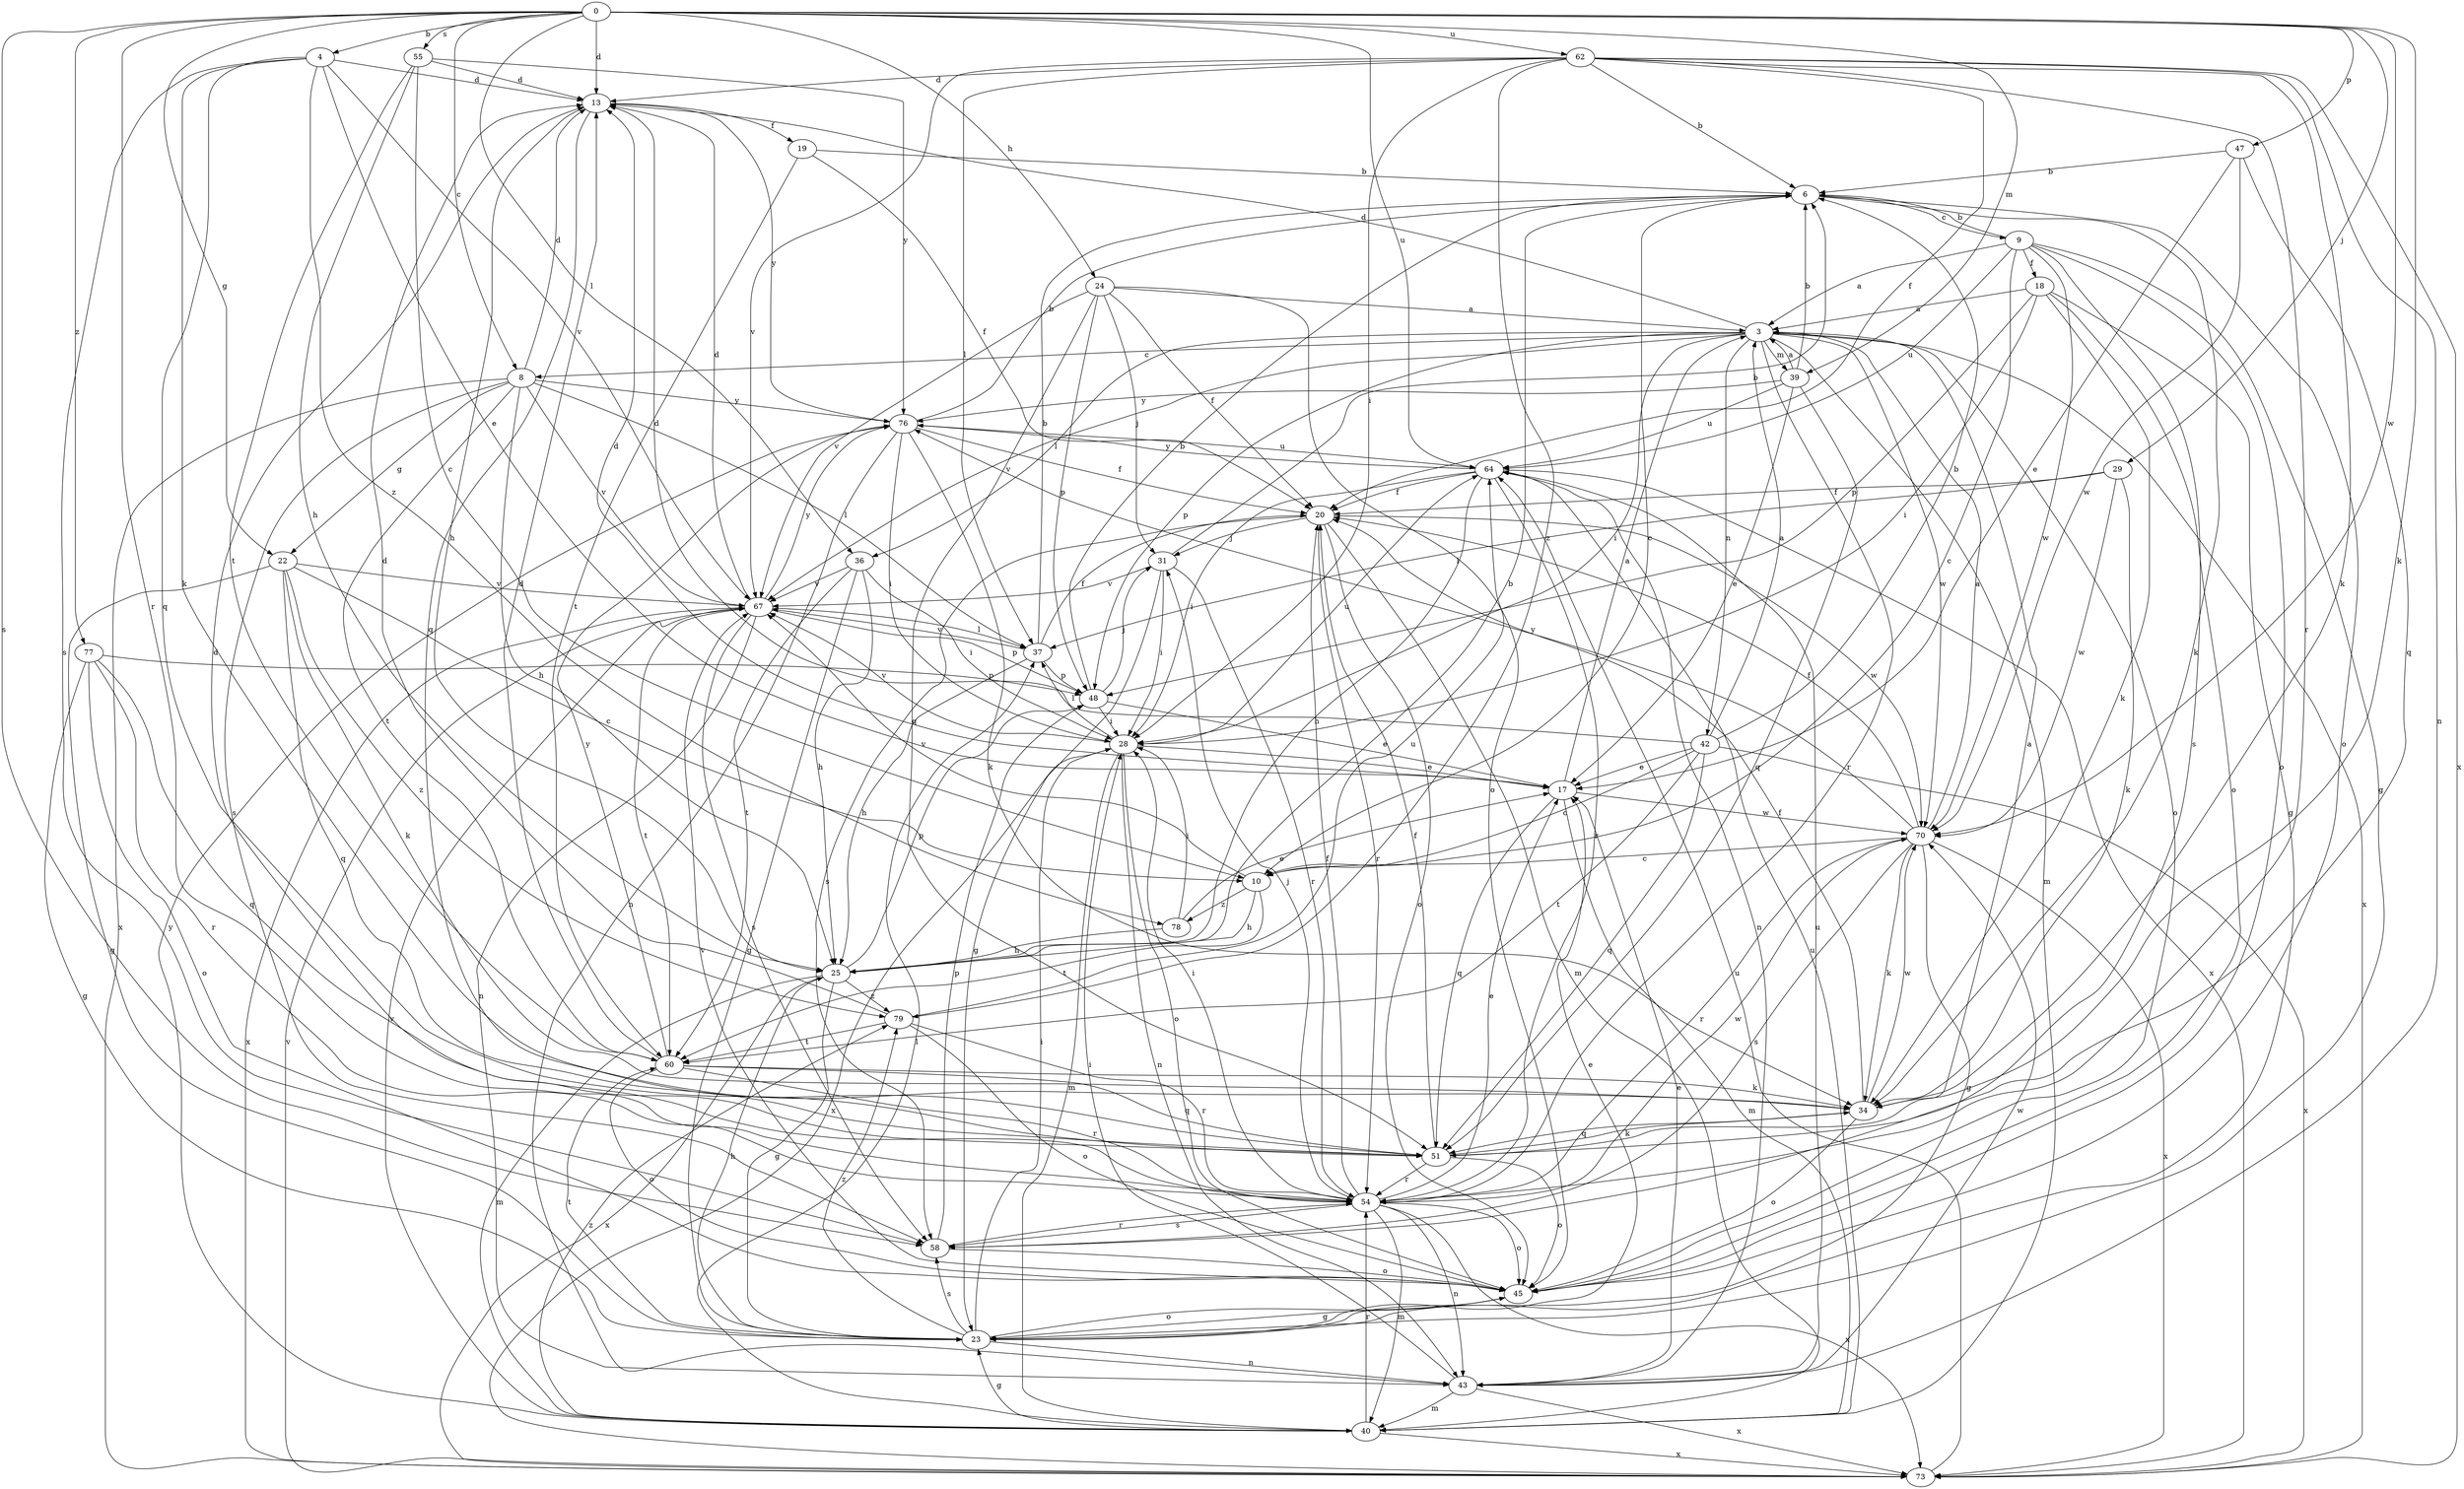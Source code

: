 strict digraph  {
0;
3;
4;
6;
8;
9;
10;
13;
17;
18;
19;
20;
22;
23;
24;
25;
28;
29;
31;
34;
36;
37;
39;
40;
42;
43;
45;
47;
48;
51;
54;
55;
58;
60;
62;
64;
67;
70;
73;
76;
77;
78;
79;
0 -> 4  [label=b];
0 -> 8  [label=c];
0 -> 13  [label=d];
0 -> 22  [label=g];
0 -> 24  [label=h];
0 -> 29  [label=j];
0 -> 34  [label=k];
0 -> 36  [label=l];
0 -> 39  [label=m];
0 -> 47  [label=p];
0 -> 54  [label=r];
0 -> 55  [label=s];
0 -> 58  [label=s];
0 -> 62  [label=u];
0 -> 64  [label=u];
0 -> 70  [label=w];
0 -> 77  [label=z];
3 -> 8  [label=c];
3 -> 13  [label=d];
3 -> 28  [label=i];
3 -> 36  [label=l];
3 -> 39  [label=m];
3 -> 40  [label=m];
3 -> 42  [label=n];
3 -> 45  [label=o];
3 -> 48  [label=p];
3 -> 54  [label=r];
3 -> 67  [label=v];
3 -> 70  [label=w];
3 -> 73  [label=x];
4 -> 13  [label=d];
4 -> 17  [label=e];
4 -> 34  [label=k];
4 -> 51  [label=q];
4 -> 58  [label=s];
4 -> 67  [label=v];
4 -> 78  [label=z];
6 -> 9  [label=c];
6 -> 10  [label=c];
6 -> 34  [label=k];
6 -> 45  [label=o];
8 -> 13  [label=d];
8 -> 22  [label=g];
8 -> 25  [label=h];
8 -> 37  [label=l];
8 -> 58  [label=s];
8 -> 60  [label=t];
8 -> 67  [label=v];
8 -> 73  [label=x];
8 -> 76  [label=y];
9 -> 3  [label=a];
9 -> 6  [label=b];
9 -> 10  [label=c];
9 -> 18  [label=f];
9 -> 23  [label=g];
9 -> 45  [label=o];
9 -> 58  [label=s];
9 -> 64  [label=u];
9 -> 70  [label=w];
10 -> 25  [label=h];
10 -> 60  [label=t];
10 -> 67  [label=v];
10 -> 78  [label=z];
13 -> 19  [label=f];
13 -> 25  [label=h];
13 -> 51  [label=q];
13 -> 76  [label=y];
17 -> 3  [label=a];
17 -> 13  [label=d];
17 -> 40  [label=m];
17 -> 51  [label=q];
17 -> 70  [label=w];
18 -> 3  [label=a];
18 -> 23  [label=g];
18 -> 28  [label=i];
18 -> 34  [label=k];
18 -> 45  [label=o];
18 -> 48  [label=p];
19 -> 6  [label=b];
19 -> 20  [label=f];
19 -> 60  [label=t];
20 -> 31  [label=j];
20 -> 40  [label=m];
20 -> 45  [label=o];
20 -> 54  [label=r];
20 -> 58  [label=s];
20 -> 70  [label=w];
22 -> 10  [label=c];
22 -> 23  [label=g];
22 -> 34  [label=k];
22 -> 51  [label=q];
22 -> 67  [label=v];
22 -> 79  [label=z];
23 -> 17  [label=e];
23 -> 25  [label=h];
23 -> 28  [label=i];
23 -> 43  [label=n];
23 -> 45  [label=o];
23 -> 58  [label=s];
23 -> 60  [label=t];
23 -> 79  [label=z];
24 -> 3  [label=a];
24 -> 20  [label=f];
24 -> 31  [label=j];
24 -> 45  [label=o];
24 -> 48  [label=p];
24 -> 51  [label=q];
24 -> 67  [label=v];
25 -> 6  [label=b];
25 -> 23  [label=g];
25 -> 40  [label=m];
25 -> 48  [label=p];
25 -> 73  [label=x];
25 -> 79  [label=z];
28 -> 17  [label=e];
28 -> 37  [label=l];
28 -> 40  [label=m];
28 -> 43  [label=n];
28 -> 45  [label=o];
28 -> 64  [label=u];
28 -> 67  [label=v];
28 -> 73  [label=x];
29 -> 20  [label=f];
29 -> 34  [label=k];
29 -> 37  [label=l];
29 -> 70  [label=w];
31 -> 6  [label=b];
31 -> 23  [label=g];
31 -> 28  [label=i];
31 -> 54  [label=r];
31 -> 67  [label=v];
34 -> 20  [label=f];
34 -> 45  [label=o];
34 -> 51  [label=q];
34 -> 70  [label=w];
36 -> 23  [label=g];
36 -> 25  [label=h];
36 -> 28  [label=i];
36 -> 60  [label=t];
36 -> 67  [label=v];
37 -> 6  [label=b];
37 -> 20  [label=f];
37 -> 25  [label=h];
37 -> 48  [label=p];
37 -> 67  [label=v];
39 -> 3  [label=a];
39 -> 6  [label=b];
39 -> 17  [label=e];
39 -> 51  [label=q];
39 -> 64  [label=u];
39 -> 76  [label=y];
40 -> 23  [label=g];
40 -> 37  [label=l];
40 -> 54  [label=r];
40 -> 64  [label=u];
40 -> 67  [label=v];
40 -> 73  [label=x];
40 -> 76  [label=y];
40 -> 79  [label=z];
42 -> 3  [label=a];
42 -> 6  [label=b];
42 -> 10  [label=c];
42 -> 13  [label=d];
42 -> 17  [label=e];
42 -> 51  [label=q];
42 -> 60  [label=t];
42 -> 73  [label=x];
43 -> 17  [label=e];
43 -> 28  [label=i];
43 -> 40  [label=m];
43 -> 64  [label=u];
43 -> 70  [label=w];
43 -> 73  [label=x];
45 -> 23  [label=g];
45 -> 67  [label=v];
47 -> 6  [label=b];
47 -> 17  [label=e];
47 -> 51  [label=q];
47 -> 70  [label=w];
48 -> 6  [label=b];
48 -> 17  [label=e];
48 -> 28  [label=i];
48 -> 31  [label=j];
51 -> 3  [label=a];
51 -> 20  [label=f];
51 -> 34  [label=k];
51 -> 45  [label=o];
51 -> 54  [label=r];
54 -> 13  [label=d];
54 -> 17  [label=e];
54 -> 20  [label=f];
54 -> 28  [label=i];
54 -> 31  [label=j];
54 -> 40  [label=m];
54 -> 43  [label=n];
54 -> 45  [label=o];
54 -> 58  [label=s];
54 -> 70  [label=w];
54 -> 73  [label=x];
55 -> 10  [label=c];
55 -> 13  [label=d];
55 -> 25  [label=h];
55 -> 60  [label=t];
55 -> 76  [label=y];
58 -> 45  [label=o];
58 -> 48  [label=p];
58 -> 54  [label=r];
60 -> 13  [label=d];
60 -> 34  [label=k];
60 -> 45  [label=o];
60 -> 51  [label=q];
60 -> 54  [label=r];
60 -> 76  [label=y];
62 -> 6  [label=b];
62 -> 13  [label=d];
62 -> 20  [label=f];
62 -> 28  [label=i];
62 -> 34  [label=k];
62 -> 37  [label=l];
62 -> 43  [label=n];
62 -> 54  [label=r];
62 -> 67  [label=v];
62 -> 73  [label=x];
62 -> 79  [label=z];
64 -> 20  [label=f];
64 -> 25  [label=h];
64 -> 28  [label=i];
64 -> 43  [label=n];
64 -> 54  [label=r];
64 -> 73  [label=x];
64 -> 76  [label=y];
67 -> 13  [label=d];
67 -> 37  [label=l];
67 -> 43  [label=n];
67 -> 48  [label=p];
67 -> 58  [label=s];
67 -> 60  [label=t];
67 -> 73  [label=x];
67 -> 76  [label=y];
70 -> 3  [label=a];
70 -> 10  [label=c];
70 -> 20  [label=f];
70 -> 23  [label=g];
70 -> 34  [label=k];
70 -> 54  [label=r];
70 -> 58  [label=s];
70 -> 73  [label=x];
70 -> 76  [label=y];
73 -> 64  [label=u];
73 -> 67  [label=v];
76 -> 6  [label=b];
76 -> 20  [label=f];
76 -> 28  [label=i];
76 -> 34  [label=k];
76 -> 43  [label=n];
76 -> 64  [label=u];
77 -> 23  [label=g];
77 -> 45  [label=o];
77 -> 48  [label=p];
77 -> 51  [label=q];
77 -> 54  [label=r];
78 -> 17  [label=e];
78 -> 25  [label=h];
78 -> 28  [label=i];
79 -> 13  [label=d];
79 -> 45  [label=o];
79 -> 54  [label=r];
79 -> 60  [label=t];
79 -> 64  [label=u];
}

